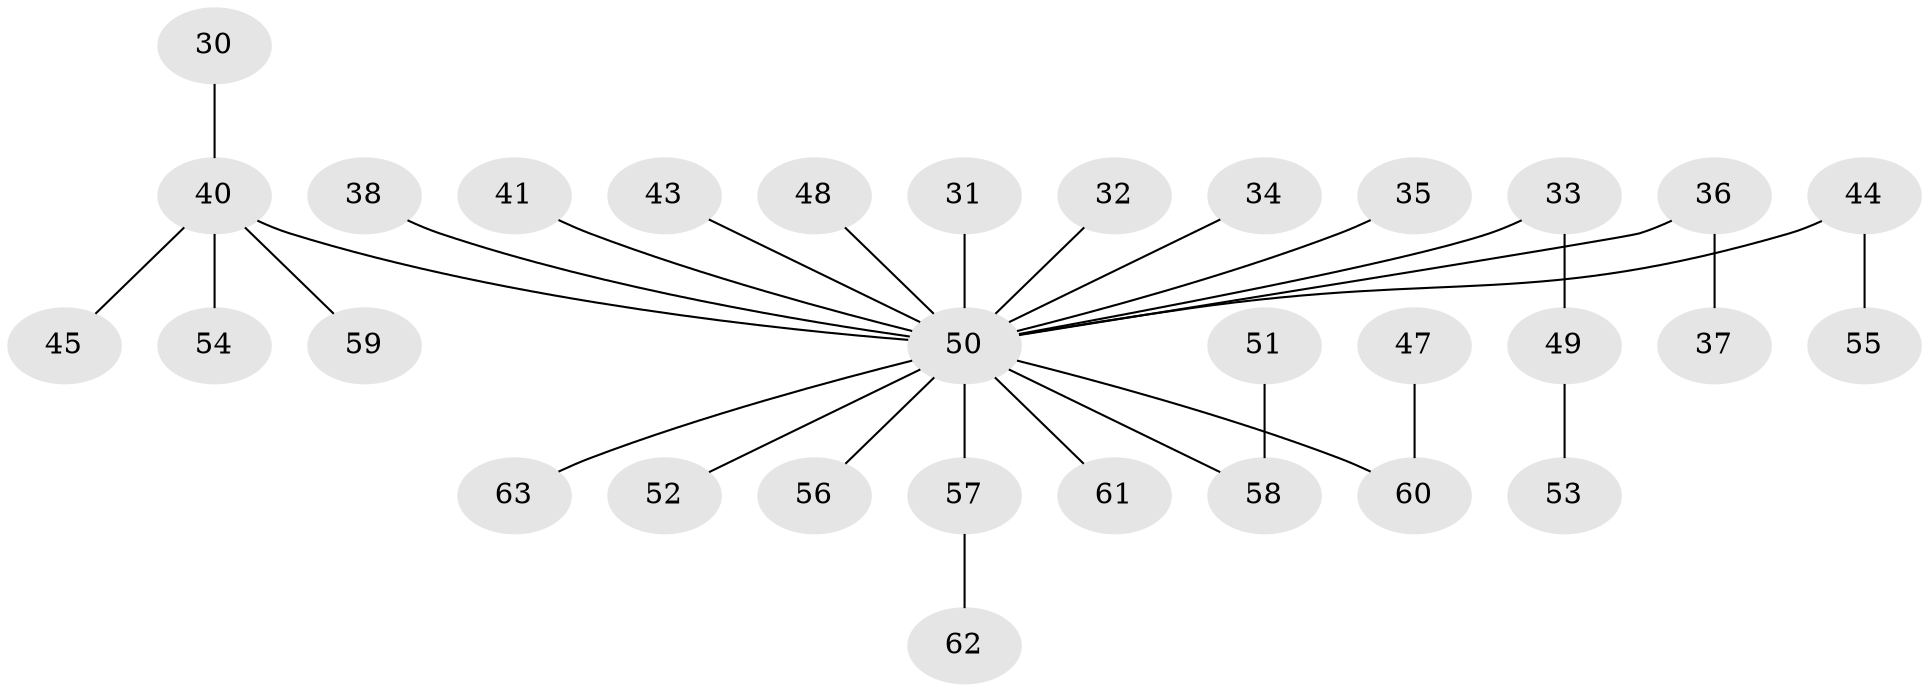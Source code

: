 // original degree distribution, {7: 0.015873015873015872, 3: 0.15873015873015872, 5: 0.031746031746031744, 4: 0.047619047619047616, 2: 0.2857142857142857, 1: 0.4603174603174603}
// Generated by graph-tools (version 1.1) at 2025/53/03/09/25 04:53:44]
// undirected, 31 vertices, 30 edges
graph export_dot {
graph [start="1"]
  node [color=gray90,style=filled];
  30;
  31;
  32;
  33 [super="+16"];
  34;
  35;
  36;
  37;
  38;
  40 [super="+12+25+28"];
  41;
  43;
  44;
  45;
  47;
  48;
  49;
  50 [super="+18+46+15+19+22+21+26+29"];
  51;
  52;
  53;
  54;
  55;
  56;
  57;
  58 [super="+42"];
  59;
  60 [super="+39"];
  61;
  62;
  63;
  30 -- 40;
  31 -- 50;
  32 -- 50;
  33 -- 49;
  33 -- 50;
  34 -- 50;
  35 -- 50;
  36 -- 37;
  36 -- 50;
  38 -- 50;
  40 -- 54;
  40 -- 45;
  40 -- 50;
  40 -- 59;
  41 -- 50;
  43 -- 50;
  44 -- 55;
  44 -- 50;
  47 -- 60;
  48 -- 50;
  49 -- 53;
  50 -- 58;
  50 -- 52;
  50 -- 56;
  50 -- 57;
  50 -- 60;
  50 -- 63;
  50 -- 61;
  51 -- 58;
  57 -- 62;
}
